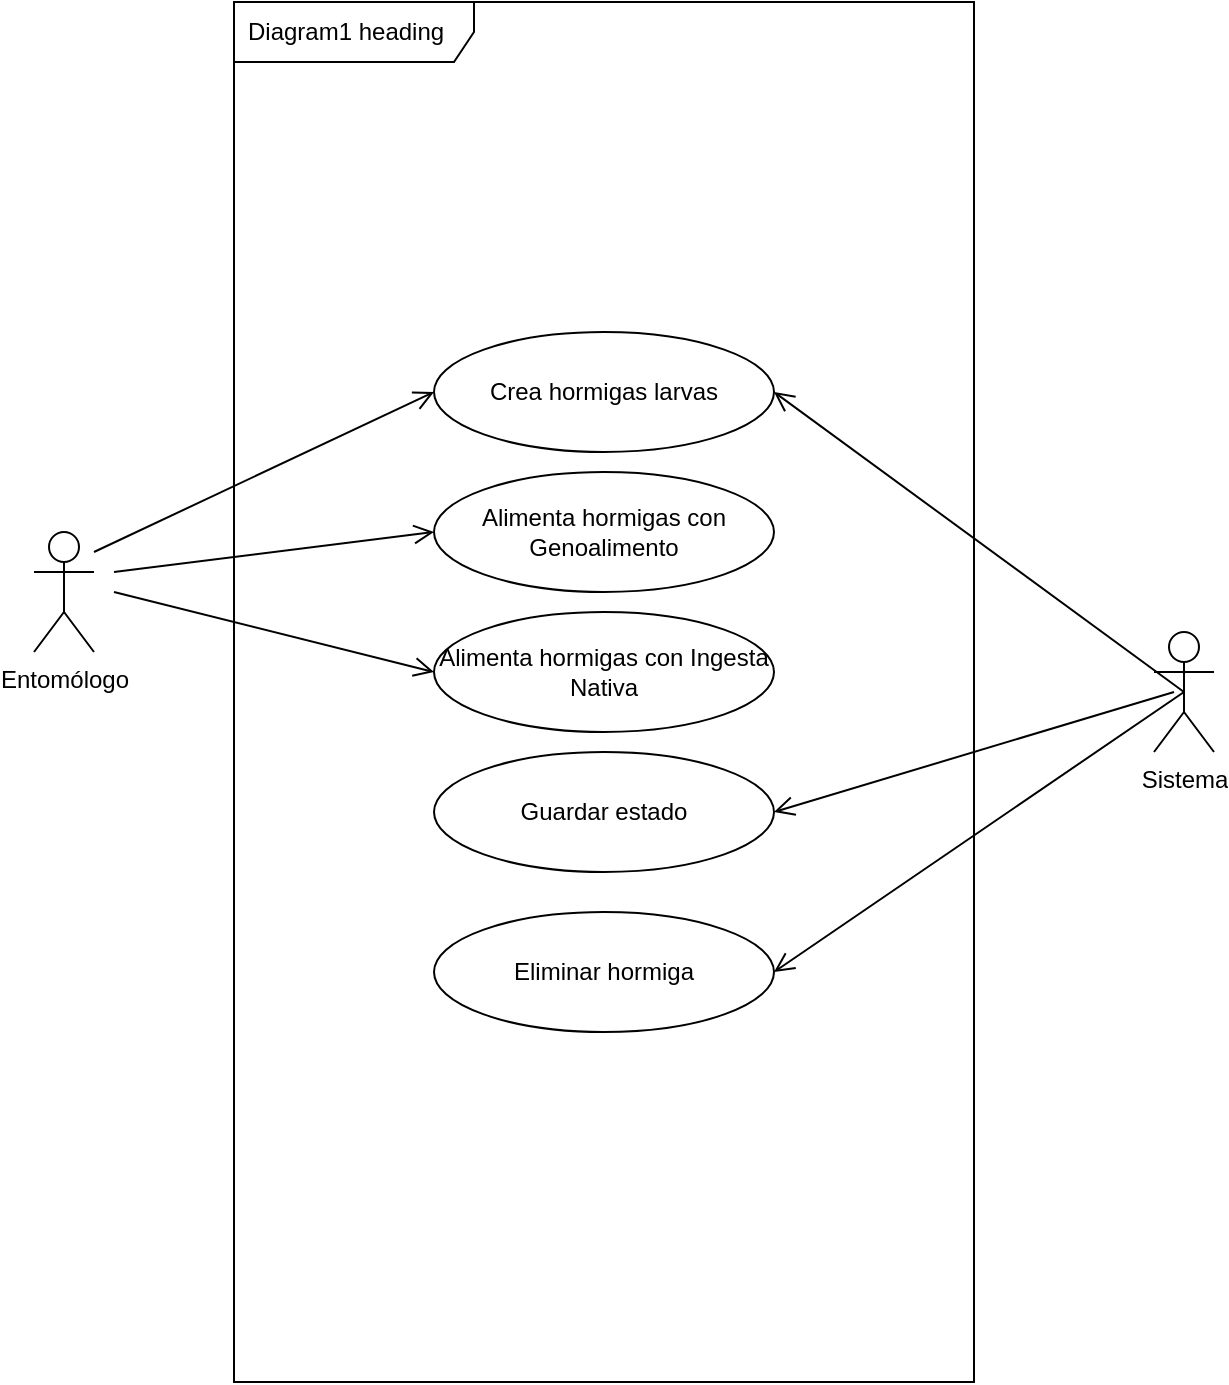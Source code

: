 <mxfile>
    <diagram id="pHZ2uXHIO75KJ4poUmKk" name="Page-1">
        <mxGraphModel dx="1096" dy="634" grid="1" gridSize="10" guides="1" tooltips="1" connect="1" arrows="1" fold="1" page="1" pageScale="1" pageWidth="850" pageHeight="1100" math="0" shadow="0">
            <root>
                <mxCell id="0"/>
                <mxCell id="1" parent="0"/>
                <mxCell id="27" value="Entomólogo" style="shape=umlActor;verticalLabelPosition=bottom;verticalAlign=top;html=1;outlineConnect=0;" vertex="1" parent="1">
                    <mxGeometry x="130" y="470" width="30" height="60" as="geometry"/>
                </mxCell>
                <mxCell id="28" value="Crea hormigas larvas" style="ellipse;whiteSpace=wrap;html=1;" vertex="1" parent="1">
                    <mxGeometry x="330" y="370" width="170" height="60" as="geometry"/>
                </mxCell>
                <mxCell id="29" value="Alimenta hormigas con Genoalimento" style="ellipse;whiteSpace=wrap;html=1;" vertex="1" parent="1">
                    <mxGeometry x="330" y="440" width="170" height="60" as="geometry"/>
                </mxCell>
                <mxCell id="30" value="Alimenta hormigas con Ingesta Nativa" style="ellipse;whiteSpace=wrap;html=1;" vertex="1" parent="1">
                    <mxGeometry x="330" y="510" width="170" height="60" as="geometry"/>
                </mxCell>
                <mxCell id="31" value="Guardar estado" style="ellipse;whiteSpace=wrap;html=1;" vertex="1" parent="1">
                    <mxGeometry x="330" y="580" width="170" height="60" as="geometry"/>
                </mxCell>
                <mxCell id="32" value="" style="endArrow=open;startArrow=none;endFill=0;startFill=0;endSize=8;html=1;verticalAlign=bottom;labelBackgroundColor=none;strokeWidth=1;entryX=0;entryY=0.5;entryDx=0;entryDy=0;" edge="1" parent="1" target="28">
                    <mxGeometry width="160" relative="1" as="geometry">
                        <mxPoint x="160" y="480" as="sourcePoint"/>
                        <mxPoint x="320" y="480" as="targetPoint"/>
                    </mxGeometry>
                </mxCell>
                <mxCell id="33" value="" style="endArrow=open;startArrow=none;endFill=0;startFill=0;endSize=8;html=1;verticalAlign=bottom;labelBackgroundColor=none;strokeWidth=1;entryX=0;entryY=0.5;entryDx=0;entryDy=0;" edge="1" parent="1" target="29">
                    <mxGeometry width="160" relative="1" as="geometry">
                        <mxPoint x="170" y="490" as="sourcePoint"/>
                        <mxPoint x="340" y="410" as="targetPoint"/>
                    </mxGeometry>
                </mxCell>
                <mxCell id="34" value="" style="endArrow=open;startArrow=none;endFill=0;startFill=0;endSize=8;html=1;verticalAlign=bottom;labelBackgroundColor=none;strokeWidth=1;entryX=0;entryY=0.5;entryDx=0;entryDy=0;" edge="1" parent="1" target="30">
                    <mxGeometry width="160" relative="1" as="geometry">
                        <mxPoint x="170" y="500" as="sourcePoint"/>
                        <mxPoint x="350" y="420" as="targetPoint"/>
                    </mxGeometry>
                </mxCell>
                <mxCell id="35" value="Sistema" style="shape=umlActor;verticalLabelPosition=bottom;verticalAlign=top;html=1;" vertex="1" parent="1">
                    <mxGeometry x="690" y="520" width="30" height="60" as="geometry"/>
                </mxCell>
                <mxCell id="36" value="" style="endArrow=open;startArrow=none;endFill=0;startFill=0;endSize=8;html=1;verticalAlign=bottom;labelBackgroundColor=none;strokeWidth=1;entryX=1;entryY=0.5;entryDx=0;entryDy=0;exitX=0.5;exitY=0.5;exitDx=0;exitDy=0;exitPerimeter=0;" edge="1" parent="1" source="35" target="28">
                    <mxGeometry width="160" relative="1" as="geometry">
                        <mxPoint x="170.0" y="490" as="sourcePoint"/>
                        <mxPoint x="340" y="410" as="targetPoint"/>
                    </mxGeometry>
                </mxCell>
                <mxCell id="37" value="" style="endArrow=open;startArrow=none;endFill=0;startFill=0;endSize=8;html=1;verticalAlign=bottom;labelBackgroundColor=none;strokeWidth=1;entryX=1;entryY=0.5;entryDx=0;entryDy=0;" edge="1" parent="1" target="31">
                    <mxGeometry width="160" relative="1" as="geometry">
                        <mxPoint x="700" y="550" as="sourcePoint"/>
                        <mxPoint x="520" y="490" as="targetPoint"/>
                    </mxGeometry>
                </mxCell>
                <mxCell id="38" value="" style="endArrow=open;startArrow=none;endFill=0;startFill=0;endSize=8;html=1;verticalAlign=bottom;labelBackgroundColor=none;strokeWidth=1;entryX=1;entryY=0.5;entryDx=0;entryDy=0;exitX=0.5;exitY=0.5;exitDx=0;exitDy=0;exitPerimeter=0;" edge="1" parent="1" source="35" target="40">
                    <mxGeometry width="160" relative="1" as="geometry">
                        <mxPoint x="720" y="570" as="sourcePoint"/>
                        <mxPoint x="530" y="500" as="targetPoint"/>
                    </mxGeometry>
                </mxCell>
                <mxCell id="39" value="Diagram1 heading" style="shape=umlFrame;whiteSpace=wrap;html=1;width=120;height=30;boundedLbl=1;verticalAlign=middle;align=left;spacingLeft=5;" vertex="1" parent="1">
                    <mxGeometry x="230" y="205" width="370" height="690" as="geometry"/>
                </mxCell>
                <mxCell id="40" value="Eliminar hormiga" style="ellipse;whiteSpace=wrap;html=1;" vertex="1" parent="1">
                    <mxGeometry x="330" y="660" width="170" height="60" as="geometry"/>
                </mxCell>
            </root>
        </mxGraphModel>
    </diagram>
</mxfile>
